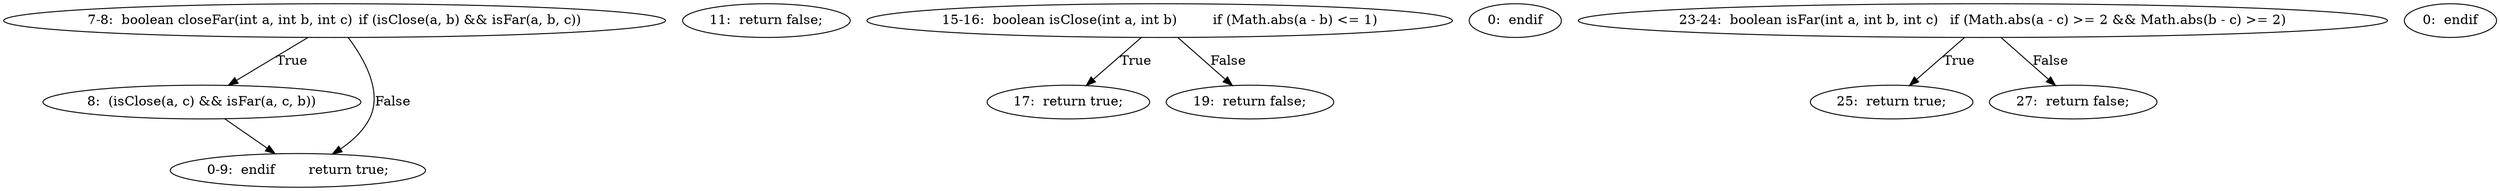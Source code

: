digraph result_test { 
// graph-vertices
  a1  [label="7-8:  boolean closeFar(int a, int b, int c)	if (isClose(a, b) && isFar(a, b, c))"]; 
  2  [label="8:  (isClose(a, c) && isFar(a, c, b))"]; 
  a2  [label="0-9:  endif	return true;"]; 
  5  [label="11:  return false;"]; 
  a3  [label="15-16:  boolean isClose(int a, int b)	if (Math.abs(a - b) <= 1)"]; 
  8  [label="17:  return true;"]; 
  9  [label="0:  endif"]; 
  10  [label="19:  return false;"]; 
  a4  [label="23-24:  boolean isFar(int a, int b, int c)	if (Math.abs(a - c) >= 2 && Math.abs(b - c) >= 2)"]; 
  13  [label="25:  return true;"]; 
  14  [label="0:  endif"]; 
  15  [label="27:  return false;"]; 
// graph-edges
  a1 -> 2  [label="True"]; 
  2 -> a2;
  a1 -> a2  [label="False"]; 
  a3 -> 8  [label="True"]; 
  a3 -> 10  [label="False"]; 
  a4 -> 13  [label="True"]; 
  a4 -> 15  [label="False"]; 
}